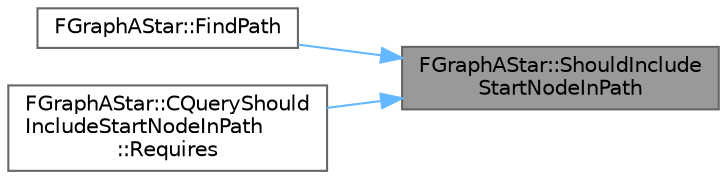 digraph "FGraphAStar::ShouldIncludeStartNodeInPath"
{
 // INTERACTIVE_SVG=YES
 // LATEX_PDF_SIZE
  bgcolor="transparent";
  edge [fontname=Helvetica,fontsize=10,labelfontname=Helvetica,labelfontsize=10];
  node [fontname=Helvetica,fontsize=10,shape=box,height=0.2,width=0.4];
  rankdir="RL";
  Node1 [id="Node000001",label="FGraphAStar::ShouldInclude\lStartNodeInPath",height=0.2,width=0.4,color="gray40", fillcolor="grey60", style="filled", fontcolor="black",tooltip=" "];
  Node1 -> Node2 [id="edge1_Node000001_Node000002",dir="back",color="steelblue1",style="solid",tooltip=" "];
  Node2 [id="Node000002",label="FGraphAStar::FindPath",height=0.2,width=0.4,color="grey40", fillcolor="white", style="filled",URL="$db/df6/structFGraphAStar.html#a1e2e5559847c8b1aabc4158c7c71a907",tooltip="Performs the actual search."];
  Node1 -> Node3 [id="edge2_Node000001_Node000003",dir="back",color="steelblue1",style="solid",tooltip=" "];
  Node3 [id="Node000003",label="FGraphAStar::CQueryShould\lIncludeStartNodeInPath\l::Requires",height=0.2,width=0.4,color="grey40", fillcolor="white", style="filled",URL="$d6/d20/structFGraphAStar_1_1CQueryShouldIncludeStartNodeInPath.html#a75a3520b7588747a40a081066aa9afed",tooltip=" "];
}
